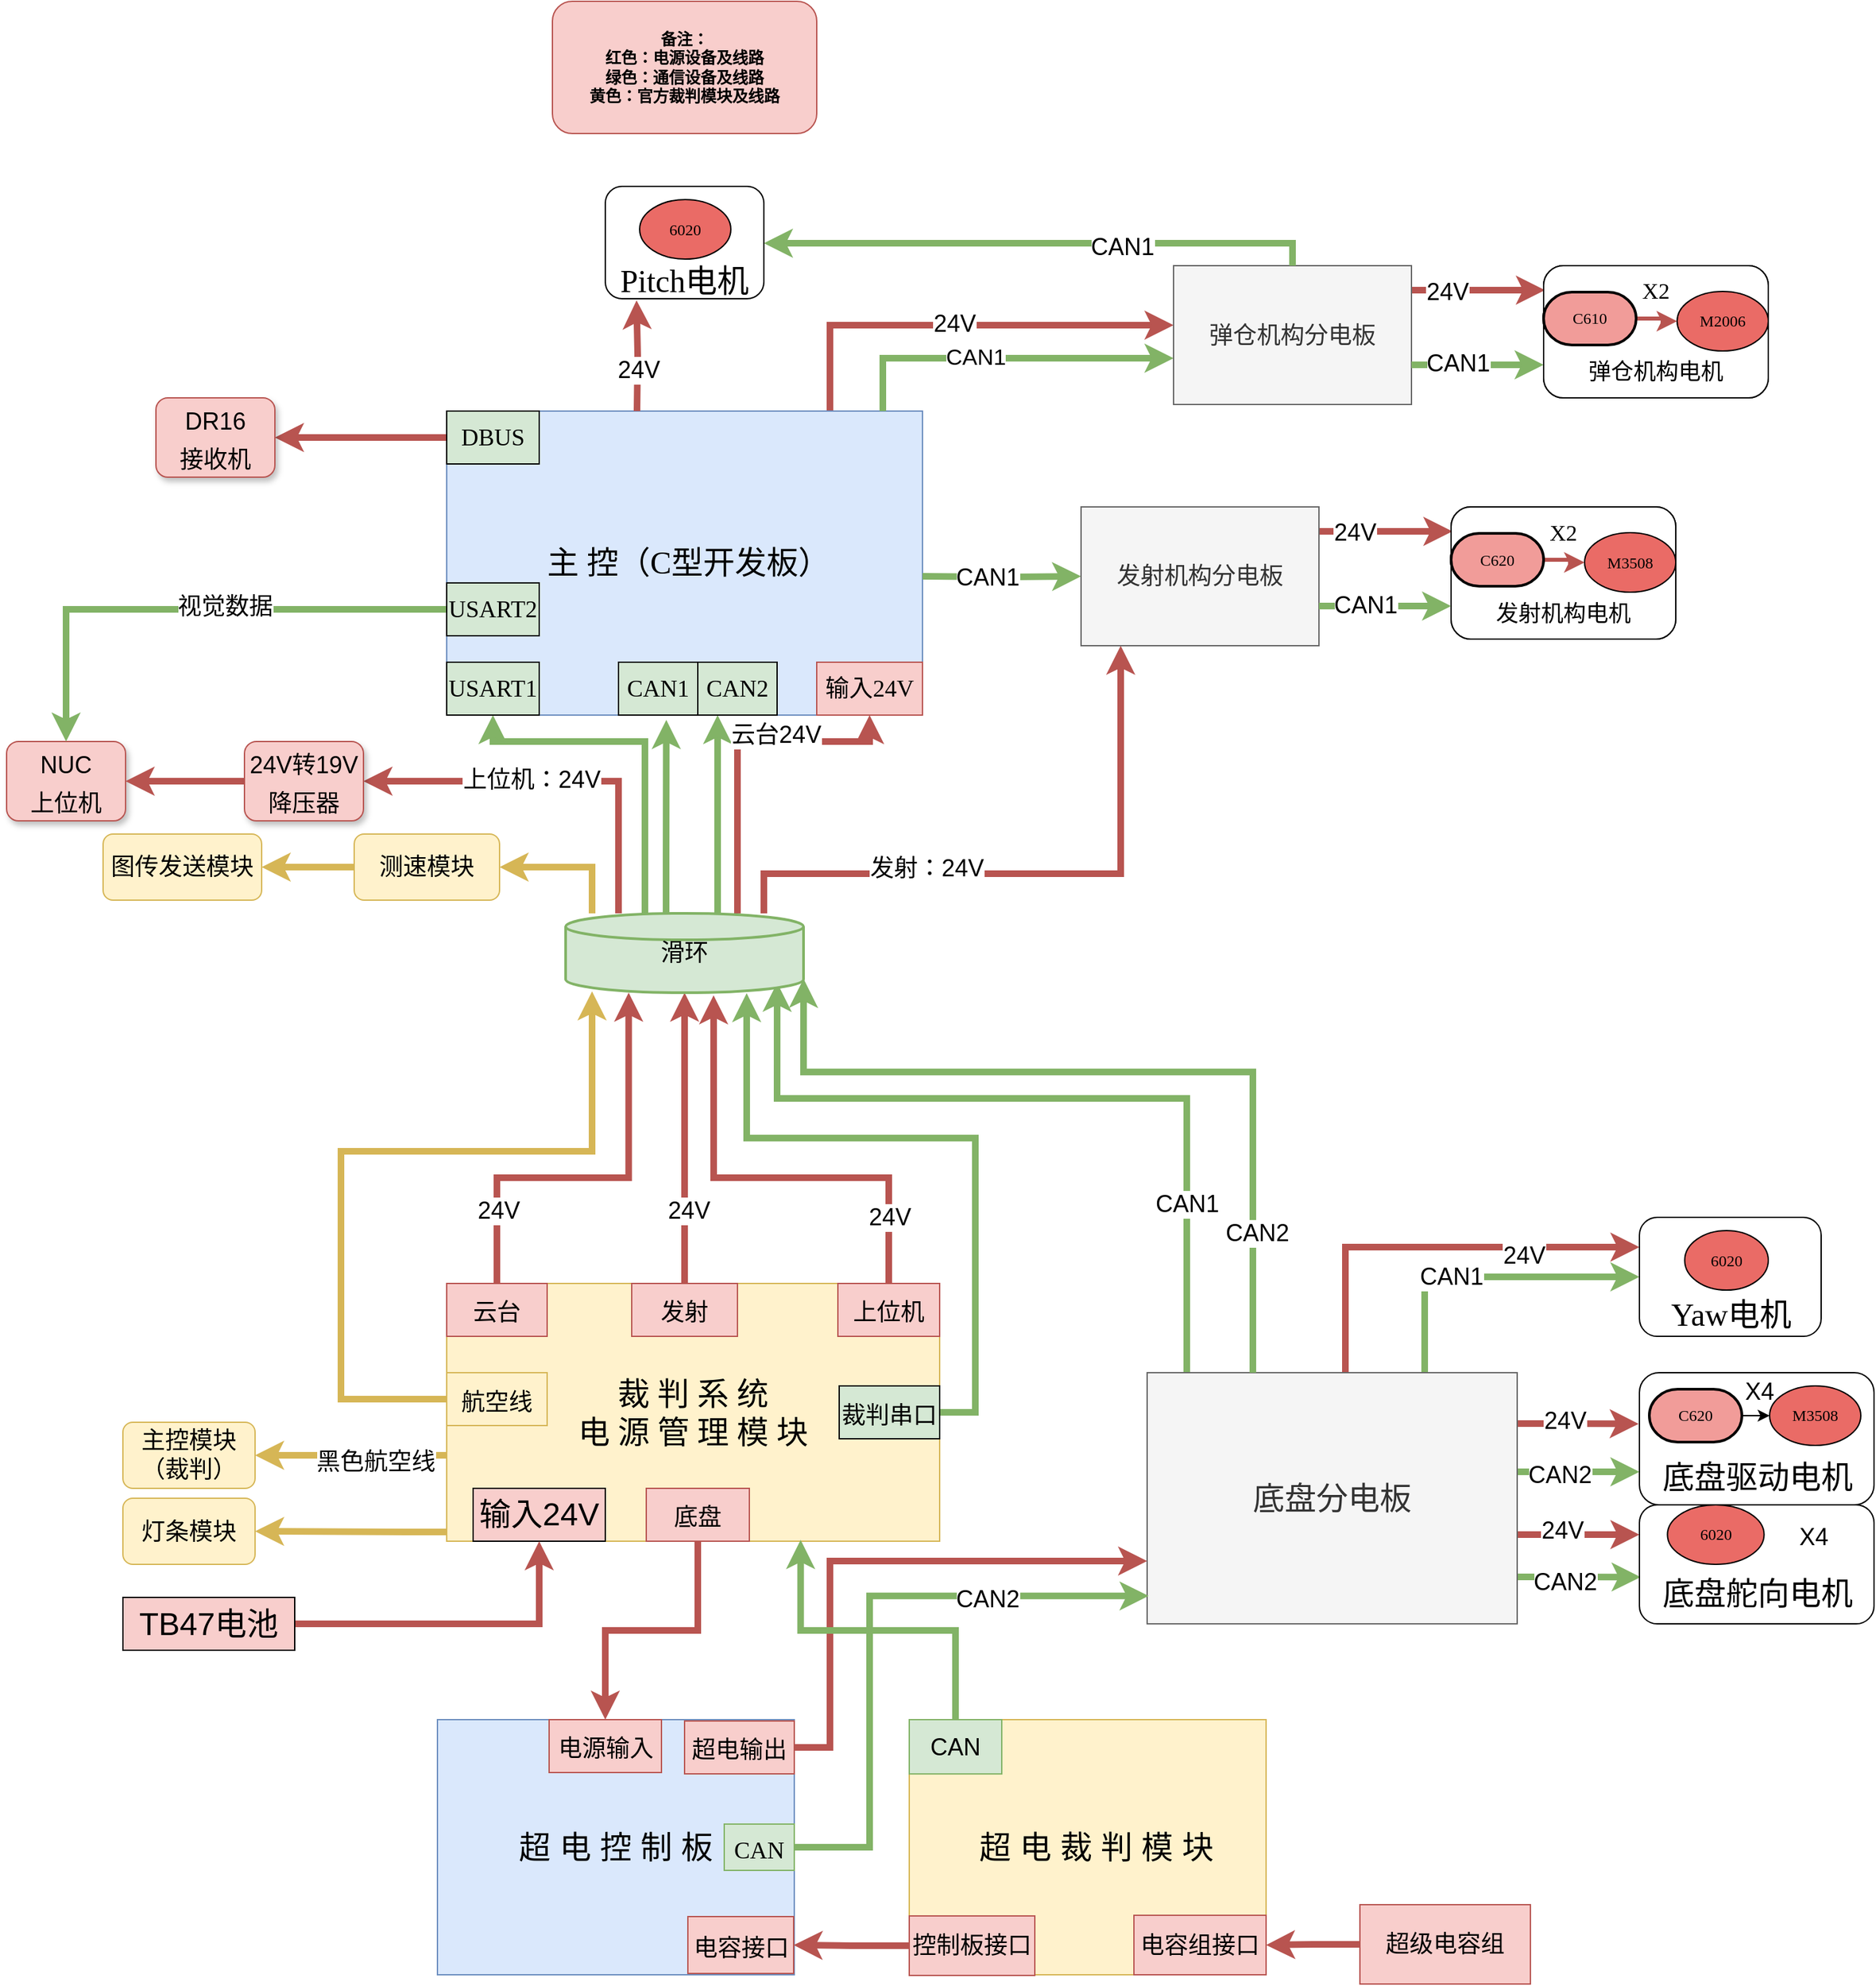 <mxfile version="12.2.4" pages="1"><diagram id="CZtDqc6zKVLzatCX5IzG" name="Page-1"><mxGraphModel dx="1111" dy="657" grid="1" gridSize="10" guides="1" tooltips="1" connect="1" arrows="1" fold="1" page="1" pageScale="1" pageWidth="827" pageHeight="1169" math="0" shadow="0"><root><mxCell id="0"/><mxCell id="1" parent="0"/><mxCell id="ervmptaydOIvzW0bVU0r-77" style="edgeStyle=orthogonalEdgeStyle;rounded=0;orthogonalLoop=1;jettySize=auto;html=1;fontSize=18;strokeWidth=5;fillColor=#f8cecc;strokeColor=#b85450;" parent="1" source="od7EhOYDjZgGsdzVqMe6-1" target="duyyAeICjodmPomw_4rh-44" edge="1"><mxGeometry relative="1" as="geometry"><Array as="points"><mxPoint x="710" y="415"/></Array><mxPoint x="970.0" y="415" as="targetPoint"/></mxGeometry></mxCell><mxCell id="ervmptaydOIvzW0bVU0r-78" value="24V" style="edgeLabel;html=1;align=center;verticalAlign=middle;resizable=0;points=[];fontSize=18;" parent="ervmptaydOIvzW0bVU0r-77" vertex="1" connectable="0"><mxGeometry x="-0.021" y="1" relative="1" as="geometry"><mxPoint as="offset"/></mxGeometry></mxCell><mxCell id="od7EhOYDjZgGsdzVqMe6-1" value="&lt;font face=&quot;Times New Roman&quot; style=&quot;font-size: 24px&quot;&gt;&amp;nbsp;主 控（C型开发板）&lt;/font&gt;" style="rounded=0;whiteSpace=wrap;html=1;fillColor=#dae8fc;strokeColor=#6c8ebf;" parent="1" vertex="1"><mxGeometry x="420" y="480" width="360" height="230" as="geometry"/></mxCell><mxCell id="p0tH6st1Zg4c0uGrfp60-65" style="edgeStyle=orthogonalEdgeStyle;rounded=0;orthogonalLoop=1;jettySize=auto;html=1;entryX=1;entryY=0.5;entryDx=0;entryDy=0;fontSize=18;fillColor=#f8cecc;strokeColor=#b85450;strokeWidth=5;" parent="1" source="od7EhOYDjZgGsdzVqMe6-2" target="p0tH6st1Zg4c0uGrfp60-62" edge="1"><mxGeometry relative="1" as="geometry"/></mxCell><mxCell id="od7EhOYDjZgGsdzVqMe6-2" value="&lt;font face=&quot;Times New Roman&quot; style=&quot;font-size: 18px&quot;&gt;DBUS&lt;/font&gt;" style="rounded=0;whiteSpace=wrap;html=1;fillColor=#D5E8D4;" parent="1" vertex="1"><mxGeometry x="420" y="480" width="70" height="40" as="geometry"/></mxCell><mxCell id="34" style="edgeStyle=orthogonalEdgeStyle;rounded=0;orthogonalLoop=1;jettySize=auto;html=1;entryX=1;entryY=0.5;entryDx=0;entryDy=0;strokeWidth=5;fillColor=#fff2cc;strokeColor=#d6b656;" parent="1" source="od7EhOYDjZgGsdzVqMe6-31" target="od7EhOYDjZgGsdzVqMe6-41" edge="1"><mxGeometry relative="1" as="geometry"><Array as="points"><mxPoint x="390" y="1270"/><mxPoint x="390" y="1270"/></Array></mxGeometry></mxCell><mxCell id="36" value="&lt;font style=&quot;font-size: 18px&quot;&gt;黑色航空线&lt;/font&gt;" style="text;html=1;resizable=0;points=[];align=center;verticalAlign=middle;labelBackgroundColor=#ffffff;" parent="34" vertex="1" connectable="0"><mxGeometry x="-0.256" y="5" relative="1" as="geometry"><mxPoint as="offset"/></mxGeometry></mxCell><mxCell id="35" style="edgeStyle=orthogonalEdgeStyle;rounded=0;orthogonalLoop=1;jettySize=auto;html=1;entryX=1;entryY=0.5;entryDx=0;entryDy=0;strokeWidth=5;fillColor=#fff2cc;strokeColor=#d6b656;" parent="1" source="od7EhOYDjZgGsdzVqMe6-31" target="od7EhOYDjZgGsdzVqMe6-44" edge="1"><mxGeometry relative="1" as="geometry"><Array as="points"><mxPoint x="390" y="1328"/><mxPoint x="390" y="1328"/></Array></mxGeometry></mxCell><mxCell id="od7EhOYDjZgGsdzVqMe6-31" value="&lt;font style=&quot;font-size: 24px&quot;&gt;裁 判 系 统&lt;br&gt;电 源 管 理 模 块&lt;/font&gt;" style="rounded=0;whiteSpace=wrap;html=1;fontFamily=Times New Roman;fillColor=#fff2cc;strokeColor=#d6b656;" parent="1" vertex="1"><mxGeometry x="420" y="1140" width="373" height="195" as="geometry"/></mxCell><mxCell id="70" style="edgeStyle=orthogonalEdgeStyle;rounded=0;orthogonalLoop=1;jettySize=auto;html=1;entryX=0.5;entryY=0;entryDx=0;entryDy=0;strokeWidth=5;fillColor=#f8cecc;strokeColor=#b85450;" parent="1" source="od7EhOYDjZgGsdzVqMe6-32" target="4" edge="1"><mxGeometry relative="1" as="geometry"/></mxCell><mxCell id="od7EhOYDjZgGsdzVqMe6-32" value="&lt;font style=&quot;font-size: 18px&quot;&gt;底盘&lt;/font&gt;" style="rounded=0;whiteSpace=wrap;html=1;fontFamily=Times New Roman;fontSize=24;fillColor=#f8cecc;strokeColor=#b85450;" parent="1" vertex="1"><mxGeometry x="571" y="1295" width="78" height="40" as="geometry"/></mxCell><mxCell id="ervmptaydOIvzW0bVU0r-34" style="edgeStyle=orthogonalEdgeStyle;rounded=0;orthogonalLoop=1;jettySize=auto;html=1;entryX=0.622;entryY=1.033;entryDx=0;entryDy=0;entryPerimeter=0;fontSize=18;strokeWidth=5;fillColor=#f8cecc;strokeColor=#b85450;" parent="1" source="od7EhOYDjZgGsdzVqMe6-35" target="p0tH6st1Zg4c0uGrfp60-35" edge="1"><mxGeometry relative="1" as="geometry"><Array as="points"><mxPoint x="755" y="1060"/><mxPoint x="622" y="1060"/></Array></mxGeometry></mxCell><mxCell id="od7EhOYDjZgGsdzVqMe6-35" value="&lt;font style=&quot;font-size: 18px&quot;&gt;上位机&lt;/font&gt;" style="rounded=0;whiteSpace=wrap;html=1;fontFamily=Times New Roman;fontSize=24;fillColor=#f8cecc;strokeColor=#b85450;" parent="1" vertex="1"><mxGeometry x="716" y="1140" width="77" height="40" as="geometry"/></mxCell><mxCell id="p0tH6st1Zg4c0uGrfp60-37" style="edgeStyle=orthogonalEdgeStyle;rounded=0;orthogonalLoop=1;jettySize=auto;html=1;entryX=0.5;entryY=1;entryDx=0;entryDy=0;entryPerimeter=0;fontSize=18;fillColor=#f8cecc;strokeColor=#b85450;strokeWidth=5;" parent="1" source="od7EhOYDjZgGsdzVqMe6-36" target="p0tH6st1Zg4c0uGrfp60-35" edge="1"><mxGeometry relative="1" as="geometry"/></mxCell><mxCell id="od7EhOYDjZgGsdzVqMe6-36" value="&lt;font style=&quot;font-size: 18px&quot;&gt;发射&lt;/font&gt;" style="rounded=0;whiteSpace=wrap;html=1;fontFamily=Times New Roman;fontSize=24;fillColor=#f8cecc;strokeColor=#b85450;" parent="1" vertex="1"><mxGeometry x="560" y="1140" width="80" height="40" as="geometry"/></mxCell><mxCell id="p0tH6st1Zg4c0uGrfp60-109" style="edgeStyle=orthogonalEdgeStyle;rounded=0;orthogonalLoop=1;jettySize=auto;html=1;entryX=0.265;entryY=1;entryDx=0;entryDy=0;entryPerimeter=0;fontSize=12;fillColor=#f8cecc;strokeColor=#b85450;strokeWidth=5;" parent="1" source="od7EhOYDjZgGsdzVqMe6-37" target="p0tH6st1Zg4c0uGrfp60-35" edge="1"><mxGeometry relative="1" as="geometry"><Array as="points"><mxPoint x="458" y="1060"/><mxPoint x="558" y="1060"/></Array></mxGeometry></mxCell><mxCell id="p0tH6st1Zg4c0uGrfp60-110" value="24V" style="edgeLabel;html=1;align=center;verticalAlign=middle;resizable=0;points=[];fontSize=18;" parent="p0tH6st1Zg4c0uGrfp60-109" vertex="1" connectable="0"><mxGeometry x="-0.702" y="-1" relative="1" as="geometry"><mxPoint x="107" y="-200" as="offset"/></mxGeometry></mxCell><mxCell id="ervmptaydOIvzW0bVU0r-112" value="24V" style="edgeLabel;html=1;align=center;verticalAlign=middle;resizable=0;points=[];fontSize=18;" parent="p0tH6st1Zg4c0uGrfp60-109" vertex="1" connectable="0"><mxGeometry x="-0.656" y="-1" relative="1" as="geometry"><mxPoint as="offset"/></mxGeometry></mxCell><mxCell id="od7EhOYDjZgGsdzVqMe6-37" value="&lt;font style=&quot;font-size: 18px&quot;&gt;云台&lt;/font&gt;" style="rounded=0;whiteSpace=wrap;html=1;fontFamily=Times New Roman;fontSize=24;fillColor=#f8cecc;strokeColor=#b85450;" parent="1" vertex="1"><mxGeometry x="420" y="1140" width="76" height="40" as="geometry"/></mxCell><mxCell id="od7EhOYDjZgGsdzVqMe6-41" value="&lt;font style=&quot;font-size: 18px&quot;&gt;主控模块（裁判）&lt;/font&gt;" style="rounded=1;whiteSpace=wrap;html=1;fontFamily=Times New Roman;fontSize=12;fillColor=#fff2cc;strokeColor=#d6b656;" parent="1" vertex="1"><mxGeometry x="175" y="1245" width="100" height="50" as="geometry"/></mxCell><mxCell id="od7EhOYDjZgGsdzVqMe6-44" value="&lt;font style=&quot;font-size: 18px&quot;&gt;灯条模块&lt;/font&gt;" style="rounded=1;whiteSpace=wrap;html=1;fontFamily=Times New Roman;fontSize=12;fillColor=#fff2cc;strokeColor=#d6b656;" parent="1" vertex="1"><mxGeometry x="175" y="1302.5" width="100" height="50" as="geometry"/></mxCell><mxCell id="ervmptaydOIvzW0bVU0r-11" style="edgeStyle=orthogonalEdgeStyle;rounded=0;orthogonalLoop=1;jettySize=auto;html=1;entryX=0.973;entryY=1;entryDx=0;entryDy=0;entryPerimeter=0;strokeWidth=5;fillColor=#d5e8d4;strokeColor=#82b366;" parent="1" source="WsITJ5cEkY6znqmzxkNp-24" edge="1"><mxGeometry relative="1" as="geometry"><mxPoint x="1070.1" y="1200" as="sourcePoint"/><mxPoint x="670.049" y="912.5" as="targetPoint"/><Array as="points"><mxPoint x="980" y="1000"/><mxPoint x="670" y="1000"/></Array></mxGeometry></mxCell><mxCell id="ervmptaydOIvzW0bVU0r-12" value="&lt;font style=&quot;font-size: 18px&quot;&gt;CAN1&lt;/font&gt;" style="edgeLabel;html=1;align=center;verticalAlign=middle;resizable=0;points=[];" parent="ervmptaydOIvzW0bVU0r-11" vertex="1" connectable="0"><mxGeometry x="-0.664" y="-3" relative="1" as="geometry"><mxPoint x="-3" y="-26" as="offset"/></mxGeometry></mxCell><mxCell id="duyyAeICjodmPomw_4rh-51" style="edgeStyle=orthogonalEdgeStyle;rounded=0;orthogonalLoop=1;jettySize=auto;html=1;entryX=-0.003;entryY=0.387;entryDx=0;entryDy=0;entryPerimeter=0;fillColor=#f8cecc;strokeColor=#b85450;strokeWidth=5;" parent="1" source="WsITJ5cEkY6znqmzxkNp-24" target="WsITJ5cEkY6znqmzxkNp-10" edge="1"><mxGeometry relative="1" as="geometry"><Array as="points"><mxPoint x="1250" y="1246"/><mxPoint x="1250" y="1246"/></Array></mxGeometry></mxCell><mxCell id="duyyAeICjodmPomw_4rh-55" value="24V" style="edgeLabel;html=1;align=center;verticalAlign=middle;resizable=0;points=[];fontSize=18;" parent="duyyAeICjodmPomw_4rh-51" vertex="1" connectable="0"><mxGeometry x="-0.232" y="2" relative="1" as="geometry"><mxPoint as="offset"/></mxGeometry></mxCell><mxCell id="duyyAeICjodmPomw_4rh-52" style="edgeStyle=orthogonalEdgeStyle;rounded=0;orthogonalLoop=1;jettySize=auto;html=1;entryX=0;entryY=0.75;entryDx=0;entryDy=0;fillColor=#d5e8d4;strokeColor=#82b366;strokeWidth=5;" parent="1" source="WsITJ5cEkY6znqmzxkNp-24" target="WsITJ5cEkY6znqmzxkNp-10" edge="1"><mxGeometry relative="1" as="geometry"><Array as="points"><mxPoint x="1276" y="1283"/></Array></mxGeometry></mxCell><mxCell id="duyyAeICjodmPomw_4rh-56" value="CAN2" style="edgeLabel;html=1;align=center;verticalAlign=middle;resizable=0;points=[];fontSize=18;" parent="duyyAeICjodmPomw_4rh-52" vertex="1" connectable="0"><mxGeometry x="-0.308" y="-2" relative="1" as="geometry"><mxPoint as="offset"/></mxGeometry></mxCell><mxCell id="duyyAeICjodmPomw_4rh-53" style="edgeStyle=orthogonalEdgeStyle;rounded=0;orthogonalLoop=1;jettySize=auto;html=1;entryX=0;entryY=0.25;entryDx=0;entryDy=0;fillColor=#f8cecc;strokeColor=#b85450;strokeWidth=5;" parent="1" source="WsITJ5cEkY6znqmzxkNp-24" target="WsITJ5cEkY6znqmzxkNp-17" edge="1"><mxGeometry relative="1" as="geometry"><Array as="points"><mxPoint x="1250" y="1330"/><mxPoint x="1250" y="1330"/></Array></mxGeometry></mxCell><mxCell id="duyyAeICjodmPomw_4rh-57" value="24V" style="edgeLabel;html=1;align=center;verticalAlign=middle;resizable=0;points=[];fontSize=18;" parent="duyyAeICjodmPomw_4rh-53" vertex="1" connectable="0"><mxGeometry x="-0.272" y="3" relative="1" as="geometry"><mxPoint as="offset"/></mxGeometry></mxCell><mxCell id="duyyAeICjodmPomw_4rh-54" style="edgeStyle=orthogonalEdgeStyle;rounded=0;orthogonalLoop=1;jettySize=auto;html=1;entryX=0.005;entryY=0.607;entryDx=0;entryDy=0;entryPerimeter=0;fillColor=#d5e8d4;strokeColor=#82b366;strokeWidth=5;" parent="1" source="WsITJ5cEkY6znqmzxkNp-24" target="WsITJ5cEkY6znqmzxkNp-17" edge="1"><mxGeometry relative="1" as="geometry"><Array as="points"><mxPoint x="1250" y="1362"/><mxPoint x="1250" y="1362"/></Array></mxGeometry></mxCell><mxCell id="duyyAeICjodmPomw_4rh-58" value="CAN2" style="edgeLabel;html=1;align=center;verticalAlign=middle;resizable=0;points=[];fontSize=18;" parent="duyyAeICjodmPomw_4rh-54" vertex="1" connectable="0"><mxGeometry x="-0.243" y="-4" relative="1" as="geometry"><mxPoint as="offset"/></mxGeometry></mxCell><mxCell id="74" style="edgeStyle=orthogonalEdgeStyle;rounded=0;orthogonalLoop=1;jettySize=auto;html=1;entryX=0;entryY=0.25;entryDx=0;entryDy=0;strokeWidth=5;fillColor=#f8cecc;strokeColor=#b85450;" parent="1" source="WsITJ5cEkY6znqmzxkNp-24" target="ervmptaydOIvzW0bVU0r-38" edge="1"><mxGeometry relative="1" as="geometry"><Array as="points"><mxPoint x="1100" y="1113"/></Array></mxGeometry></mxCell><mxCell id="76" value="&lt;font style=&quot;font-size: 18px&quot;&gt;24V&lt;/font&gt;" style="text;html=1;resizable=0;points=[];align=center;verticalAlign=middle;labelBackgroundColor=#ffffff;" parent="74" vertex="1" connectable="0"><mxGeometry x="0.445" y="-6" relative="1" as="geometry"><mxPoint as="offset"/></mxGeometry></mxCell><mxCell id="75" style="edgeStyle=orthogonalEdgeStyle;rounded=0;orthogonalLoop=1;jettySize=auto;html=1;entryX=0;entryY=0.5;entryDx=0;entryDy=0;strokeWidth=5;fillColor=#d5e8d4;strokeColor=#82b366;" parent="1" source="WsITJ5cEkY6znqmzxkNp-24" target="ervmptaydOIvzW0bVU0r-38" edge="1"><mxGeometry relative="1" as="geometry"><Array as="points"><mxPoint x="1160" y="1135"/></Array></mxGeometry></mxCell><mxCell id="77" value="&lt;font style=&quot;font-size: 18px&quot;&gt;CAN1&lt;/font&gt;" style="text;html=1;resizable=0;points=[];align=center;verticalAlign=middle;labelBackgroundColor=#ffffff;" parent="75" vertex="1" connectable="0"><mxGeometry x="0.152" y="4" relative="1" as="geometry"><mxPoint x="-43" y="4" as="offset"/></mxGeometry></mxCell><mxCell id="WsITJ5cEkY6znqmzxkNp-24" value="底盘分电板" style="rounded=0;whiteSpace=wrap;html=1;fontSize=24;fillColor=#f5f5f5;strokeColor=#666666;fontColor=#333333;" parent="1" vertex="1"><mxGeometry x="950" y="1207.5" width="280" height="190" as="geometry"/></mxCell><mxCell id="p0tH6st1Zg4c0uGrfp60-10" value="输入24V" style="rounded=0;whiteSpace=wrap;html=1;fontSize=24;fillColor=#F8CECC;" parent="1" vertex="1"><mxGeometry x="440" y="1295" width="100" height="40" as="geometry"/></mxCell><mxCell id="39" style="edgeStyle=orthogonalEdgeStyle;rounded=0;orthogonalLoop=1;jettySize=auto;html=1;entryX=0.5;entryY=1;entryDx=0;entryDy=0;strokeWidth=5;fillColor=#f8cecc;strokeColor=#b85450;" parent="1" source="p0tH6st1Zg4c0uGrfp60-11" target="p0tH6st1Zg4c0uGrfp60-10" edge="1"><mxGeometry relative="1" as="geometry"/></mxCell><mxCell id="p0tH6st1Zg4c0uGrfp60-11" value="TB47电池" style="rounded=0;whiteSpace=wrap;html=1;fontSize=24;fillColor=#F8CECC;" parent="1" vertex="1"><mxGeometry x="175" y="1377.5" width="130" height="40" as="geometry"/></mxCell><mxCell id="ervmptaydOIvzW0bVU0r-65" style="edgeStyle=orthogonalEdgeStyle;rounded=0;orthogonalLoop=1;jettySize=auto;html=1;entryX=1;entryY=0.5;entryDx=0;entryDy=0;fontSize=18;strokeWidth=5;fillColor=#f8cecc;strokeColor=#b85450;" parent="1" source="p0tH6st1Zg4c0uGrfp60-35" target="ervmptaydOIvzW0bVU0r-58" edge="1"><mxGeometry relative="1" as="geometry"><Array as="points"><mxPoint x="550" y="760"/></Array></mxGeometry></mxCell><mxCell id="ervmptaydOIvzW0bVU0r-66" value="上位机：24V" style="edgeLabel;html=1;align=center;verticalAlign=middle;resizable=0;points=[];fontSize=18;" parent="ervmptaydOIvzW0bVU0r-65" vertex="1" connectable="0"><mxGeometry x="0.135" y="-1" relative="1" as="geometry"><mxPoint as="offset"/></mxGeometry></mxCell><mxCell id="ervmptaydOIvzW0bVU0r-72" style="edgeStyle=orthogonalEdgeStyle;rounded=0;orthogonalLoop=1;jettySize=auto;html=1;entryX=0.603;entryY=1.092;entryDx=0;entryDy=0;entryPerimeter=0;fontSize=18;strokeWidth=5;fillColor=#d5e8d4;strokeColor=#82b366;" parent="1" source="p0tH6st1Zg4c0uGrfp60-35" target="p0tH6st1Zg4c0uGrfp60-135" edge="1"><mxGeometry relative="1" as="geometry"><Array as="points"><mxPoint x="586" y="820"/><mxPoint x="586" y="820"/></Array></mxGeometry></mxCell><mxCell id="ervmptaydOIvzW0bVU0r-73" style="edgeStyle=orthogonalEdgeStyle;rounded=0;orthogonalLoop=1;jettySize=auto;html=1;entryX=0.25;entryY=1;entryDx=0;entryDy=0;fontSize=18;strokeWidth=5;fillColor=#d5e8d4;strokeColor=#82b366;" parent="1" source="p0tH6st1Zg4c0uGrfp60-35" target="ervmptaydOIvzW0bVU0r-67" edge="1"><mxGeometry relative="1" as="geometry"><Array as="points"><mxPoint x="625" y="820"/><mxPoint x="625" y="820"/></Array></mxGeometry></mxCell><mxCell id="ervmptaydOIvzW0bVU0r-74" style="edgeStyle=orthogonalEdgeStyle;rounded=0;orthogonalLoop=1;jettySize=auto;html=1;fontSize=18;strokeWidth=5;fillColor=#f8cecc;strokeColor=#b85450;" parent="1" source="p0tH6st1Zg4c0uGrfp60-35" target="duyyAeICjodmPomw_4rh-1" edge="1"><mxGeometry relative="1" as="geometry"><mxPoint x="930.0" y="650" as="targetPoint"/><Array as="points"><mxPoint x="660" y="830"/><mxPoint x="930" y="830"/></Array></mxGeometry></mxCell><mxCell id="ervmptaydOIvzW0bVU0r-75" value="发射：24V" style="edgeLabel;html=1;align=center;verticalAlign=middle;resizable=0;points=[];fontSize=18;" parent="ervmptaydOIvzW0bVU0r-74" vertex="1" connectable="0"><mxGeometry x="-0.353" y="4" relative="1" as="geometry"><mxPoint as="offset"/></mxGeometry></mxCell><mxCell id="78" style="edgeStyle=orthogonalEdgeStyle;rounded=0;orthogonalLoop=1;jettySize=auto;html=1;entryX=0.5;entryY=1;entryDx=0;entryDy=0;strokeWidth=5;fillColor=#d5e8d4;strokeColor=#82b366;" parent="1" source="p0tH6st1Zg4c0uGrfp60-35" target="ervmptaydOIvzW0bVU0r-71" edge="1"><mxGeometry relative="1" as="geometry"><Array as="points"><mxPoint x="570" y="730"/><mxPoint x="455" y="730"/></Array></mxGeometry></mxCell><mxCell id="79" style="edgeStyle=orthogonalEdgeStyle;rounded=0;orthogonalLoop=1;jettySize=auto;html=1;entryX=0.5;entryY=1;entryDx=0;entryDy=0;strokeWidth=5;fillColor=#f8cecc;strokeColor=#b85450;" parent="1" source="p0tH6st1Zg4c0uGrfp60-35" target="p0tH6st1Zg4c0uGrfp60-134" edge="1"><mxGeometry relative="1" as="geometry"><Array as="points"><mxPoint x="640" y="730"/><mxPoint x="740" y="730"/></Array></mxGeometry></mxCell><mxCell id="80" value="&lt;font style=&quot;font-size: 18px&quot;&gt;云台24V&lt;/font&gt;" style="text;html=1;resizable=0;points=[];align=center;verticalAlign=middle;labelBackgroundColor=#ffffff;" parent="79" vertex="1" connectable="0"><mxGeometry x="0.04" y="-29" relative="1" as="geometry"><mxPoint x="29" y="-34" as="offset"/></mxGeometry></mxCell><mxCell id="p0tH6st1Zg4c0uGrfp60-35" value="&lt;font style=&quot;font-size: 18px&quot;&gt;滑环&lt;/font&gt;" style="strokeWidth=2;html=1;shape=mxgraph.flowchart.database;whiteSpace=wrap;fillColor=#d5e8d4;strokeColor=#82b366;" parent="1" vertex="1"><mxGeometry x="510" y="860" width="180" height="60" as="geometry"/></mxCell><mxCell id="p0tH6st1Zg4c0uGrfp60-60" value="24V" style="edgeLabel;html=1;align=center;verticalAlign=middle;resizable=0;points=[];fontSize=18;" parent="1" vertex="1" connectable="0"><mxGeometry x="566" y="1080" as="geometry"><mxPoint x="37" y="5" as="offset"/></mxGeometry></mxCell><mxCell id="p0tH6st1Zg4c0uGrfp60-61" value="24V" style="edgeLabel;html=1;align=center;verticalAlign=middle;resizable=0;points=[];fontSize=18;" parent="1" vertex="1" connectable="0"><mxGeometry x="754.5" y="1090" as="geometry"/></mxCell><mxCell id="p0tH6st1Zg4c0uGrfp60-62" value="&lt;font style=&quot;font-size: 18px&quot;&gt;DR16&lt;br&gt;接收机&lt;/font&gt;" style="rounded=1;whiteSpace=wrap;html=1;fontSize=24;fillColor=#f8cecc;shadow=1;strokeColor=#b85450;" parent="1" vertex="1"><mxGeometry x="200" y="470" width="90" height="60" as="geometry"/></mxCell><mxCell id="ervmptaydOIvzW0bVU0r-33" style="edgeStyle=orthogonalEdgeStyle;rounded=0;orthogonalLoop=1;jettySize=auto;html=1;fontSize=18;strokeWidth=5;fillColor=#d5e8d4;strokeColor=#82b366;" parent="1" target="duyyAeICjodmPomw_4rh-1" edge="1"><mxGeometry relative="1" as="geometry"><mxPoint x="780" y="605" as="sourcePoint"/><mxPoint x="897.83" y="604.975" as="targetPoint"/></mxGeometry></mxCell><mxCell id="duyyAeICjodmPomw_4rh-59" value="CAN1" style="edgeLabel;html=1;align=center;verticalAlign=middle;resizable=0;points=[];fontSize=18;" parent="ervmptaydOIvzW0bVU0r-33" vertex="1" connectable="0"><mxGeometry x="-0.186" relative="1" as="geometry"><mxPoint as="offset"/></mxGeometry></mxCell><mxCell id="ervmptaydOIvzW0bVU0r-50" style="edgeStyle=orthogonalEdgeStyle;rounded=0;orthogonalLoop=1;jettySize=auto;html=1;entryX=0.197;entryY=1.014;entryDx=0;entryDy=0;entryPerimeter=0;fontSize=18;strokeWidth=5;fillColor=#f8cecc;strokeColor=#b85450;" parent="1" target="p0tH6st1Zg4c0uGrfp60-85" edge="1"><mxGeometry relative="1" as="geometry"><mxPoint x="564" y="480" as="sourcePoint"/></mxGeometry></mxCell><mxCell id="ervmptaydOIvzW0bVU0r-113" value="24V" style="edgeLabel;html=1;align=center;verticalAlign=middle;resizable=0;points=[];fontSize=18;" parent="ervmptaydOIvzW0bVU0r-50" vertex="1" connectable="0"><mxGeometry x="-0.264" relative="1" as="geometry"><mxPoint as="offset"/></mxGeometry></mxCell><mxCell id="p0tH6st1Zg4c0uGrfp60-144" style="edgeStyle=orthogonalEdgeStyle;rounded=0;orthogonalLoop=1;jettySize=auto;html=1;fontSize=17;strokeColor=#82b366;strokeWidth=5;fillColor=#d5e8d4;" parent="1" source="od7EhOYDjZgGsdzVqMe6-1" target="duyyAeICjodmPomw_4rh-44" edge="1"><mxGeometry relative="1" as="geometry"><Array as="points"><mxPoint x="750" y="440"/></Array><mxPoint x="970.0" y="440" as="targetPoint"/></mxGeometry></mxCell><mxCell id="p0tH6st1Zg4c0uGrfp60-148" value="CAN1" style="edgeLabel;html=1;align=center;verticalAlign=middle;resizable=0;points=[];fontSize=17;" parent="p0tH6st1Zg4c0uGrfp60-144" vertex="1" connectable="0"><mxGeometry x="-0.158" relative="1" as="geometry"><mxPoint as="offset"/></mxGeometry></mxCell><mxCell id="p0tH6st1Zg4c0uGrfp60-108" style="edgeStyle=orthogonalEdgeStyle;rounded=0;orthogonalLoop=1;jettySize=auto;html=1;fontSize=12;entryX=0.115;entryY=0.983;entryDx=0;entryDy=0;entryPerimeter=0;fillColor=#fff2cc;strokeColor=#d6b656;strokeWidth=5;" parent="1" source="p0tH6st1Zg4c0uGrfp60-107" target="p0tH6st1Zg4c0uGrfp60-35" edge="1"><mxGeometry relative="1" as="geometry"><mxPoint x="350" y="930" as="targetPoint"/><Array as="points"><mxPoint x="340" y="1228"/><mxPoint x="340" y="1040"/><mxPoint x="530" y="1040"/><mxPoint x="530" y="919"/></Array></mxGeometry></mxCell><mxCell id="p0tH6st1Zg4c0uGrfp60-107" value="&lt;span style=&quot;font-size: 18px&quot;&gt;航空线&lt;/span&gt;" style="rounded=0;whiteSpace=wrap;html=1;fontFamily=Times New Roman;fontSize=24;fillColor=#fff2cc;strokeColor=#d6b656;" parent="1" vertex="1"><mxGeometry x="420" y="1207.5" width="76" height="40" as="geometry"/></mxCell><mxCell id="p0tH6st1Zg4c0uGrfp60-134" value="&lt;font style=&quot;font-size: 18px&quot;&gt;输入24V&lt;/font&gt;" style="rounded=0;whiteSpace=wrap;html=1;fontFamily=Times New Roman;fillColor=#f8cecc;strokeColor=#b85450;" parent="1" vertex="1"><mxGeometry x="700" y="670" width="80" height="40" as="geometry"/></mxCell><mxCell id="p0tH6st1Zg4c0uGrfp60-135" value="&lt;font style=&quot;font-size: 18px&quot;&gt;CAN1&lt;/font&gt;" style="rounded=0;whiteSpace=wrap;html=1;fontFamily=Times New Roman;fillColor=#D5E8D4;" parent="1" vertex="1"><mxGeometry x="550" y="670" width="60" height="40" as="geometry"/></mxCell><mxCell id="ervmptaydOIvzW0bVU0r-35" style="edgeStyle=orthogonalEdgeStyle;rounded=0;orthogonalLoop=1;jettySize=auto;html=1;entryX=0.761;entryY=1.006;entryDx=0;entryDy=0;entryPerimeter=0;fontSize=18;strokeWidth=5;fillColor=#d5e8d4;strokeColor=#82b366;" parent="1" source="ervmptaydOIvzW0bVU0r-7" target="p0tH6st1Zg4c0uGrfp60-35" edge="1"><mxGeometry relative="1" as="geometry"><Array as="points"><mxPoint x="820" y="1238"/><mxPoint x="820" y="1030"/><mxPoint x="647" y="1030"/></Array></mxGeometry></mxCell><mxCell id="ervmptaydOIvzW0bVU0r-7" value="&lt;span style=&quot;font-size: 18px&quot;&gt;裁判串口&lt;/span&gt;" style="rounded=0;whiteSpace=wrap;html=1;fontFamily=Times New Roman;fontSize=24;fillColor=#D5E8D4;" parent="1" vertex="1"><mxGeometry x="717" y="1217.5" width="76" height="40" as="geometry"/></mxCell><mxCell id="ervmptaydOIvzW0bVU0r-20" style="edgeStyle=orthogonalEdgeStyle;rounded=0;orthogonalLoop=1;jettySize=auto;html=1;entryX=0.973;entryY=1;entryDx=0;entryDy=0;entryPerimeter=0;strokeWidth=5;fillColor=#d5e8d4;strokeColor=#82b366;" parent="1" source="WsITJ5cEkY6znqmzxkNp-24" edge="1"><mxGeometry relative="1" as="geometry"><mxPoint x="1090" y="1207.5" as="sourcePoint"/><mxPoint x="690.049" y="909.5" as="targetPoint"/><Array as="points"><mxPoint x="1030" y="980"/><mxPoint x="690" y="980"/></Array></mxGeometry></mxCell><mxCell id="ervmptaydOIvzW0bVU0r-21" value="&lt;font style=&quot;font-size: 18px&quot;&gt;CAN2&lt;/font&gt;" style="edgeLabel;html=1;align=center;verticalAlign=middle;resizable=0;points=[];" parent="ervmptaydOIvzW0bVU0r-20" vertex="1" connectable="0"><mxGeometry x="-0.664" y="-3" relative="1" as="geometry"><mxPoint y="1" as="offset"/></mxGeometry></mxCell><mxCell id="ervmptaydOIvzW0bVU0r-56" value="&lt;span style=&quot;font-size: 18px&quot;&gt;NUC&lt;br&gt;上位机&lt;/span&gt;" style="rounded=1;whiteSpace=wrap;html=1;fontSize=24;fillColor=#f8cecc;shadow=1;strokeColor=#b85450;" parent="1" vertex="1"><mxGeometry x="87" y="730" width="90" height="60" as="geometry"/></mxCell><mxCell id="ervmptaydOIvzW0bVU0r-57" value="" style="edgeStyle=orthogonalEdgeStyle;rounded=0;orthogonalLoop=1;jettySize=auto;html=1;fontSize=18;fillColor=#f8cecc;strokeColor=#b85450;strokeWidth=5;" parent="1" source="ervmptaydOIvzW0bVU0r-58" target="ervmptaydOIvzW0bVU0r-56" edge="1"><mxGeometry relative="1" as="geometry"/></mxCell><mxCell id="ervmptaydOIvzW0bVU0r-58" value="&lt;span style=&quot;font-size: 18px&quot;&gt;24V转19V&lt;br&gt;降压器&lt;/span&gt;" style="rounded=1;whiteSpace=wrap;html=1;fontSize=24;fillColor=#f8cecc;shadow=1;strokeColor=#b85450;" parent="1" vertex="1"><mxGeometry x="267" y="730" width="90" height="60" as="geometry"/></mxCell><mxCell id="ervmptaydOIvzW0bVU0r-59" style="edgeStyle=orthogonalEdgeStyle;rounded=0;orthogonalLoop=1;jettySize=auto;html=1;entryX=1;entryY=0.5;entryDx=0;entryDy=0;fontSize=18;fillColor=#fff2cc;strokeColor=#d6b656;strokeWidth=5;" parent="1" source="ervmptaydOIvzW0bVU0r-60" target="ervmptaydOIvzW0bVU0r-61" edge="1"><mxGeometry relative="1" as="geometry"/></mxCell><mxCell id="ervmptaydOIvzW0bVU0r-60" value="&lt;span style=&quot;font-size: 18px&quot;&gt;测速模块&lt;/span&gt;" style="rounded=1;whiteSpace=wrap;html=1;fontFamily=Times New Roman;fontSize=12;fillColor=#fff2cc;strokeColor=#d6b656;" parent="1" vertex="1"><mxGeometry x="350" y="800" width="110" height="50" as="geometry"/></mxCell><mxCell id="ervmptaydOIvzW0bVU0r-61" value="&lt;font style=&quot;font-size: 18px&quot;&gt;图传发送模块&lt;/font&gt;" style="rounded=1;whiteSpace=wrap;html=1;fontFamily=Times New Roman;fontSize=12;fillColor=#fff2cc;strokeColor=#d6b656;" parent="1" vertex="1"><mxGeometry x="160" y="800" width="120" height="50" as="geometry"/></mxCell><mxCell id="ervmptaydOIvzW0bVU0r-62" style="edgeStyle=orthogonalEdgeStyle;rounded=0;orthogonalLoop=1;jettySize=auto;html=1;entryX=1;entryY=0.5;entryDx=0;entryDy=0;fontSize=18;strokeWidth=5;fillColor=#fff2cc;strokeColor=#d6b656;" parent="1" target="ervmptaydOIvzW0bVU0r-60" edge="1"><mxGeometry relative="1" as="geometry"><Array as="points"><mxPoint x="530" y="825"/></Array><mxPoint x="530" y="860" as="sourcePoint"/></mxGeometry></mxCell><mxCell id="ervmptaydOIvzW0bVU0r-67" value="&lt;font style=&quot;font-size: 18px&quot;&gt;CAN2&lt;/font&gt;" style="rounded=0;whiteSpace=wrap;html=1;fontFamily=Times New Roman;fillColor=#D5E8D4;" parent="1" vertex="1"><mxGeometry x="610" y="670" width="60" height="40" as="geometry"/></mxCell><mxCell id="ervmptaydOIvzW0bVU0r-71" value="&lt;font face=&quot;Times New Roman&quot;&gt;&lt;span style=&quot;font-size: 18px&quot;&gt;USART1&lt;/span&gt;&lt;/font&gt;" style="rounded=0;whiteSpace=wrap;html=1;fillColor=#D5E8D4;" parent="1" vertex="1"><mxGeometry x="420" y="670" width="70" height="40" as="geometry"/></mxCell><mxCell id="ervmptaydOIvzW0bVU0r-88" value="" style="edgeStyle=orthogonalEdgeStyle;rounded=0;orthogonalLoop=1;jettySize=auto;html=1;entryX=-0.014;entryY=0.69;entryDx=0;entryDy=0;entryPerimeter=0;fontSize=18;strokeWidth=5;fillColor=#d5e8d4;strokeColor=#82b366;endArrow=none;" parent="1" edge="1"><mxGeometry relative="1" as="geometry"><mxPoint x="1230" y="1262.5" as="sourcePoint"/><mxPoint x="1229.16" y="1263.2" as="targetPoint"/></mxGeometry></mxCell><mxCell id="ervmptaydOIvzW0bVU0r-95" value="" style="group" parent="1" vertex="1" connectable="0"><mxGeometry x="1322.5" y="1090" width="137.5" height="90" as="geometry"/></mxCell><mxCell id="ervmptaydOIvzW0bVU0r-38" value="&lt;font style=&quot;font-size: 24px&quot;&gt;&lt;br&gt;&lt;br&gt;Yaw电机&lt;/font&gt;" style="rounded=1;whiteSpace=wrap;html=1;fontFamily=Times New Roman;" parent="ervmptaydOIvzW0bVU0r-95" vertex="1"><mxGeometry width="137.5" height="90" as="geometry"/></mxCell><mxCell id="ervmptaydOIvzW0bVU0r-39" value="6020" style="ellipse;whiteSpace=wrap;html=1;fontFamily=Times New Roman;fillColor=#EA6B66;" parent="ervmptaydOIvzW0bVU0r-95" vertex="1"><mxGeometry x="34.25" y="10" width="63.25" height="45" as="geometry"/></mxCell><mxCell id="ervmptaydOIvzW0bVU0r-96" value="" style="group" parent="1" vertex="1" connectable="0"><mxGeometry x="1180" y="552.5" width="170" height="105" as="geometry"/></mxCell><mxCell id="od7EhOYDjZgGsdzVqMe6-8" value="&lt;font style=&quot;font-size: 17px&quot;&gt;X2&lt;br&gt;&lt;br&gt;发射结构电机&lt;/font&gt;" style="rounded=1;whiteSpace=wrap;html=1;fontFamily=Times New Roman;" parent="ervmptaydOIvzW0bVU0r-96" vertex="1"><mxGeometry width="170" height="100" as="geometry"/></mxCell><mxCell id="od7EhOYDjZgGsdzVqMe6-22" value="M3508" style="ellipse;whiteSpace=wrap;html=1;fontFamily=Times New Roman;fillColor=#EA6B66;" parent="ervmptaydOIvzW0bVU0r-96" vertex="1"><mxGeometry x="101" y="19.5" width="69" height="45" as="geometry"/></mxCell><mxCell id="p0tH6st1Zg4c0uGrfp60-69" style="edgeStyle=orthogonalEdgeStyle;rounded=0;orthogonalLoop=1;jettySize=auto;html=1;entryX=0;entryY=0.5;entryDx=0;entryDy=0;fontSize=24;fillColor=#f8cecc;strokeColor=#b85450;strokeWidth=3;" parent="ervmptaydOIvzW0bVU0r-96" source="od7EhOYDjZgGsdzVqMe6-23" target="od7EhOYDjZgGsdzVqMe6-22" edge="1"><mxGeometry relative="1" as="geometry"/></mxCell><mxCell id="od7EhOYDjZgGsdzVqMe6-23" value="C620" style="strokeWidth=2;html=1;shape=mxgraph.flowchart.terminator;whiteSpace=wrap;fontFamily=Times New Roman;fillColor=#F19C99;" parent="ervmptaydOIvzW0bVU0r-96" vertex="1"><mxGeometry y="20" width="70" height="40" as="geometry"/></mxCell><mxCell id="duyyAeICjodmPomw_4rh-2" style="edgeStyle=orthogonalEdgeStyle;rounded=0;orthogonalLoop=1;jettySize=auto;html=1;entryX=0;entryY=0.185;entryDx=0;entryDy=0;entryPerimeter=0;fontSize=18;strokeWidth=5;fillColor=#f8cecc;strokeColor=#b85450;" parent="ervmptaydOIvzW0bVU0r-96" edge="1"><mxGeometry relative="1" as="geometry"><mxPoint x="-111.25" y="18.5" as="sourcePoint"/><mxPoint x="1" y="18.5" as="targetPoint"/><Array as="points"><mxPoint x="-79" y="18.5"/><mxPoint x="-79" y="18.5"/></Array></mxGeometry></mxCell><mxCell id="duyyAeICjodmPomw_4rh-3" value="24V" style="edgeLabel;html=1;align=center;verticalAlign=middle;resizable=0;points=[];fontSize=18;" parent="duyyAeICjodmPomw_4rh-2" vertex="1" connectable="0"><mxGeometry x="-0.319" y="-1" relative="1" as="geometry"><mxPoint as="offset"/></mxGeometry></mxCell><mxCell id="duyyAeICjodmPomw_4rh-6" value="" style="group" parent="ervmptaydOIvzW0bVU0r-96" vertex="1" connectable="0"><mxGeometry width="170" height="100" as="geometry"/></mxCell><mxCell id="duyyAeICjodmPomw_4rh-7" value="&lt;font style=&quot;font-size: 17px&quot;&gt;X2&lt;br&gt;&lt;br&gt;&lt;br&gt;发射机构电机&lt;/font&gt;" style="rounded=1;whiteSpace=wrap;html=1;fontFamily=Times New Roman;" parent="duyyAeICjodmPomw_4rh-6" vertex="1"><mxGeometry width="170" height="100" as="geometry"/></mxCell><mxCell id="duyyAeICjodmPomw_4rh-8" value="M3508" style="ellipse;whiteSpace=wrap;html=1;fontFamily=Times New Roman;fillColor=#EA6B66;" parent="duyyAeICjodmPomw_4rh-6" vertex="1"><mxGeometry x="101" y="19.5" width="69" height="45" as="geometry"/></mxCell><mxCell id="duyyAeICjodmPomw_4rh-9" style="edgeStyle=orthogonalEdgeStyle;rounded=0;orthogonalLoop=1;jettySize=auto;html=1;entryX=0;entryY=0.5;entryDx=0;entryDy=0;fontSize=24;fillColor=#f8cecc;strokeColor=#b85450;strokeWidth=3;" parent="duyyAeICjodmPomw_4rh-6" source="duyyAeICjodmPomw_4rh-10" target="duyyAeICjodmPomw_4rh-8" edge="1"><mxGeometry relative="1" as="geometry"/></mxCell><mxCell id="duyyAeICjodmPomw_4rh-10" value="C620" style="strokeWidth=2;html=1;shape=mxgraph.flowchart.terminator;whiteSpace=wrap;fontFamily=Times New Roman;fillColor=#F19C99;" parent="duyyAeICjodmPomw_4rh-6" vertex="1"><mxGeometry y="20" width="70" height="40" as="geometry"/></mxCell><mxCell id="ervmptaydOIvzW0bVU0r-98" value="" style="group" parent="1" vertex="1" connectable="0"><mxGeometry x="540" y="310" width="120" height="85" as="geometry"/></mxCell><mxCell id="p0tH6st1Zg4c0uGrfp60-85" value="&lt;font style=&quot;font-size: 24px&quot;&gt;&lt;br&gt;&lt;br&gt;Pitch电机&lt;/font&gt;" style="rounded=1;whiteSpace=wrap;html=1;fontFamily=Times New Roman;" parent="ervmptaydOIvzW0bVU0r-98" vertex="1"><mxGeometry width="120" height="85" as="geometry"/></mxCell><mxCell id="p0tH6st1Zg4c0uGrfp60-86" value="6020" style="ellipse;whiteSpace=wrap;html=1;fontFamily=Times New Roman;fillColor=#EA6B66;" parent="ervmptaydOIvzW0bVU0r-98" vertex="1"><mxGeometry x="26" y="10" width="69" height="45" as="geometry"/></mxCell><mxCell id="ervmptaydOIvzW0bVU0r-110" style="edgeStyle=orthogonalEdgeStyle;rounded=0;orthogonalLoop=1;jettySize=auto;html=1;fontSize=18;strokeWidth=5;fillColor=#d5e8d4;strokeColor=#82b366;" parent="1" source="ervmptaydOIvzW0bVU0r-109" target="ervmptaydOIvzW0bVU0r-56" edge="1"><mxGeometry relative="1" as="geometry"/></mxCell><mxCell id="ervmptaydOIvzW0bVU0r-111" value="视觉数据" style="edgeLabel;html=1;align=center;verticalAlign=middle;resizable=0;points=[];fontSize=18;" parent="ervmptaydOIvzW0bVU0r-110" vertex="1" connectable="0"><mxGeometry x="-0.134" y="-2" relative="1" as="geometry"><mxPoint as="offset"/></mxGeometry></mxCell><mxCell id="ervmptaydOIvzW0bVU0r-109" value="&lt;font face=&quot;Times New Roman&quot;&gt;&lt;span style=&quot;font-size: 18px&quot;&gt;USART2&lt;/span&gt;&lt;/font&gt;" style="rounded=0;whiteSpace=wrap;html=1;fillColor=#D5E8D4;" parent="1" vertex="1"><mxGeometry x="420" y="610" width="70" height="40" as="geometry"/></mxCell><mxCell id="duyyAeICjodmPomw_4rh-1" value="&lt;font style=&quot;font-size: 18px&quot;&gt;发射机构分电板&lt;/font&gt;" style="rounded=0;whiteSpace=wrap;html=1;fontFamily=Times New Roman;fillColor=#f5f5f5;strokeColor=#666666;fontColor=#333333;" parent="1" vertex="1"><mxGeometry x="900" y="552.5" width="180" height="105" as="geometry"/></mxCell><mxCell id="duyyAeICjodmPomw_4rh-4" style="edgeStyle=orthogonalEdgeStyle;rounded=0;orthogonalLoop=1;jettySize=auto;html=1;entryX=0;entryY=0.75;entryDx=0;entryDy=0;fontSize=18;strokeWidth=5;fillColor=#d5e8d4;strokeColor=#82b366;" parent="1" source="duyyAeICjodmPomw_4rh-1" target="duyyAeICjodmPomw_4rh-7" edge="1"><mxGeometry relative="1" as="geometry"><Array as="points"><mxPoint x="1124" y="628"/></Array></mxGeometry></mxCell><mxCell id="duyyAeICjodmPomw_4rh-5" value="CAN1" style="edgeLabel;html=1;align=center;verticalAlign=middle;resizable=0;points=[];fontSize=18;" parent="duyyAeICjodmPomw_4rh-4" vertex="1" connectable="0"><mxGeometry x="-0.301" y="2" relative="1" as="geometry"><mxPoint y="1" as="offset"/></mxGeometry></mxCell><mxCell id="duyyAeICjodmPomw_4rh-47" value="" style="group" parent="1" vertex="1" connectable="0"><mxGeometry x="970" y="370" width="450" height="105" as="geometry"/></mxCell><mxCell id="duyyAeICjodmPomw_4rh-32" value="" style="group" parent="duyyAeICjodmPomw_4rh-47" vertex="1" connectable="0"><mxGeometry x="280" width="170" height="105" as="geometry"/></mxCell><mxCell id="duyyAeICjodmPomw_4rh-33" value="&lt;font style=&quot;font-size: 17px&quot;&gt;X2&lt;br&gt;&lt;br&gt;发射结构电机&lt;/font&gt;" style="rounded=1;whiteSpace=wrap;html=1;fontFamily=Times New Roman;" parent="duyyAeICjodmPomw_4rh-32" vertex="1"><mxGeometry width="170" height="100" as="geometry"/></mxCell><mxCell id="duyyAeICjodmPomw_4rh-34" value="M3508" style="ellipse;whiteSpace=wrap;html=1;fontFamily=Times New Roman;fillColor=#EA6B66;" parent="duyyAeICjodmPomw_4rh-32" vertex="1"><mxGeometry x="101" y="19.5" width="69" height="45" as="geometry"/></mxCell><mxCell id="duyyAeICjodmPomw_4rh-35" style="edgeStyle=orthogonalEdgeStyle;rounded=0;orthogonalLoop=1;jettySize=auto;html=1;entryX=0;entryY=0.5;entryDx=0;entryDy=0;fontSize=24;fillColor=#f8cecc;strokeColor=#b85450;strokeWidth=3;" parent="duyyAeICjodmPomw_4rh-32" source="duyyAeICjodmPomw_4rh-36" target="duyyAeICjodmPomw_4rh-34" edge="1"><mxGeometry relative="1" as="geometry"/></mxCell><mxCell id="duyyAeICjodmPomw_4rh-36" value="C620" style="strokeWidth=2;html=1;shape=mxgraph.flowchart.terminator;whiteSpace=wrap;fontFamily=Times New Roman;fillColor=#F19C99;" parent="duyyAeICjodmPomw_4rh-32" vertex="1"><mxGeometry y="20" width="70" height="40" as="geometry"/></mxCell><mxCell id="duyyAeICjodmPomw_4rh-37" style="edgeStyle=orthogonalEdgeStyle;rounded=0;orthogonalLoop=1;jettySize=auto;html=1;entryX=0;entryY=0.185;entryDx=0;entryDy=0;entryPerimeter=0;fontSize=18;strokeWidth=5;fillColor=#f8cecc;strokeColor=#b85450;" parent="duyyAeICjodmPomw_4rh-32" edge="1"><mxGeometry relative="1" as="geometry"><mxPoint x="-111.25" y="18.5" as="sourcePoint"/><mxPoint x="1" y="18.5" as="targetPoint"/><Array as="points"><mxPoint x="-79" y="18.5"/><mxPoint x="-79" y="18.5"/></Array></mxGeometry></mxCell><mxCell id="duyyAeICjodmPomw_4rh-38" value="24V" style="edgeLabel;html=1;align=center;verticalAlign=middle;resizable=0;points=[];fontSize=18;" parent="duyyAeICjodmPomw_4rh-37" vertex="1" connectable="0"><mxGeometry x="-0.319" y="-1" relative="1" as="geometry"><mxPoint as="offset"/></mxGeometry></mxCell><mxCell id="duyyAeICjodmPomw_4rh-39" value="" style="group" parent="duyyAeICjodmPomw_4rh-32" vertex="1" connectable="0"><mxGeometry width="170" height="100" as="geometry"/></mxCell><mxCell id="duyyAeICjodmPomw_4rh-40" value="&lt;font style=&quot;font-size: 17px&quot;&gt;X2&lt;br&gt;&lt;br&gt;&lt;br&gt;弹仓机构电机&lt;/font&gt;" style="rounded=1;whiteSpace=wrap;html=1;fontFamily=Times New Roman;" parent="duyyAeICjodmPomw_4rh-39" vertex="1"><mxGeometry width="170" height="100" as="geometry"/></mxCell><mxCell id="duyyAeICjodmPomw_4rh-41" value="M2006" style="ellipse;whiteSpace=wrap;html=1;fontFamily=Times New Roman;fillColor=#EA6B66;" parent="duyyAeICjodmPomw_4rh-39" vertex="1"><mxGeometry x="101" y="19.5" width="69" height="45" as="geometry"/></mxCell><mxCell id="duyyAeICjodmPomw_4rh-42" style="edgeStyle=orthogonalEdgeStyle;rounded=0;orthogonalLoop=1;jettySize=auto;html=1;entryX=0;entryY=0.5;entryDx=0;entryDy=0;fontSize=24;fillColor=#f8cecc;strokeColor=#b85450;strokeWidth=3;" parent="duyyAeICjodmPomw_4rh-39" source="duyyAeICjodmPomw_4rh-43" target="duyyAeICjodmPomw_4rh-41" edge="1"><mxGeometry relative="1" as="geometry"/></mxCell><mxCell id="duyyAeICjodmPomw_4rh-43" value="C610" style="strokeWidth=2;html=1;shape=mxgraph.flowchart.terminator;whiteSpace=wrap;fontFamily=Times New Roman;fillColor=#F19C99;" parent="duyyAeICjodmPomw_4rh-39" vertex="1"><mxGeometry y="20" width="70" height="40" as="geometry"/></mxCell><mxCell id="duyyAeICjodmPomw_4rh-44" value="&lt;font style=&quot;font-size: 18px&quot;&gt;弹仓机构分电板&lt;/font&gt;" style="rounded=0;whiteSpace=wrap;html=1;fontFamily=Times New Roman;fillColor=#f5f5f5;strokeColor=#666666;fontColor=#333333;" parent="duyyAeICjodmPomw_4rh-47" vertex="1"><mxGeometry width="180" height="105" as="geometry"/></mxCell><mxCell id="duyyAeICjodmPomw_4rh-45" style="edgeStyle=orthogonalEdgeStyle;rounded=0;orthogonalLoop=1;jettySize=auto;html=1;entryX=0;entryY=0.75;entryDx=0;entryDy=0;fontSize=18;strokeWidth=5;fillColor=#d5e8d4;strokeColor=#82b366;" parent="duyyAeICjodmPomw_4rh-47" source="duyyAeICjodmPomw_4rh-44" target="duyyAeICjodmPomw_4rh-40" edge="1"><mxGeometry relative="1" as="geometry"><Array as="points"><mxPoint x="224" y="75.5"/></Array></mxGeometry></mxCell><mxCell id="duyyAeICjodmPomw_4rh-46" value="CAN1" style="edgeLabel;html=1;align=center;verticalAlign=middle;resizable=0;points=[];fontSize=18;" parent="duyyAeICjodmPomw_4rh-45" vertex="1" connectable="0"><mxGeometry x="-0.301" y="2" relative="1" as="geometry"><mxPoint y="1" as="offset"/></mxGeometry></mxCell><mxCell id="duyyAeICjodmPomw_4rh-48" value="" style="group" parent="1" vertex="1" connectable="0"><mxGeometry x="1322.5" y="1307.5" width="177.5" height="90" as="geometry"/></mxCell><mxCell id="WsITJ5cEkY6znqmzxkNp-17" value="&lt;br&gt;&lt;font style=&quot;font-size: 24px&quot;&gt;&lt;br&gt;底盘舵向电机&lt;/font&gt;" style="rounded=1;whiteSpace=wrap;html=1;fontFamily=Times New Roman;" parent="duyyAeICjodmPomw_4rh-48" vertex="1"><mxGeometry width="177.5" height="90" as="geometry"/></mxCell><mxCell id="WsITJ5cEkY6znqmzxkNp-18" value="6020" style="ellipse;whiteSpace=wrap;html=1;fontFamily=Times New Roman;fillColor=#EA6B66;" parent="duyyAeICjodmPomw_4rh-48" vertex="1"><mxGeometry x="21.194" width="73.119" height="45" as="geometry"/></mxCell><mxCell id="WsITJ5cEkY6znqmzxkNp-21" value="&lt;font style=&quot;font-size: 18px&quot;&gt;X4&lt;/font&gt;" style="text;html=1;align=center;verticalAlign=middle;resizable=0;points=[];autosize=1;strokeColor=none;fillColor=none;fontSize=24;" parent="duyyAeICjodmPomw_4rh-48" vertex="1"><mxGeometry x="111.269" y="2.5" width="40" height="40" as="geometry"/></mxCell><mxCell id="duyyAeICjodmPomw_4rh-49" value="" style="group" parent="1" vertex="1" connectable="0"><mxGeometry x="1322.5" y="1200" width="177.5" height="107.5" as="geometry"/></mxCell><mxCell id="WsITJ5cEkY6znqmzxkNp-10" value="&lt;br&gt;&lt;br&gt;&lt;br&gt;&lt;br&gt;&lt;font style=&quot;font-size: 24px&quot;&gt;底盘驱动电机&lt;/font&gt;" style="rounded=1;whiteSpace=wrap;html=1;fontFamily=Times New Roman;" parent="duyyAeICjodmPomw_4rh-49" vertex="1"><mxGeometry y="7.5" width="177.5" height="100" as="geometry"/></mxCell><mxCell id="WsITJ5cEkY6znqmzxkNp-11" value="M3508" style="ellipse;whiteSpace=wrap;html=1;fontFamily=Times New Roman;fillColor=#EA6B66;" parent="duyyAeICjodmPomw_4rh-49" vertex="1"><mxGeometry x="98.5" y="17.5" width="69" height="45" as="geometry"/></mxCell><mxCell id="WsITJ5cEkY6znqmzxkNp-14" style="edgeStyle=orthogonalEdgeStyle;rounded=0;orthogonalLoop=1;jettySize=auto;html=1;entryX=0;entryY=0.5;entryDx=0;entryDy=0;fontSize=24;" parent="duyyAeICjodmPomw_4rh-49" source="WsITJ5cEkY6znqmzxkNp-12" target="WsITJ5cEkY6znqmzxkNp-11" edge="1"><mxGeometry y="-2.5" as="geometry"/></mxCell><mxCell id="WsITJ5cEkY6znqmzxkNp-12" value="C620" style="strokeWidth=2;html=1;shape=mxgraph.flowchart.terminator;whiteSpace=wrap;fontFamily=Times New Roman;fillColor=#F19C99;" parent="duyyAeICjodmPomw_4rh-49" vertex="1"><mxGeometry x="7.5" y="20" width="70" height="40" as="geometry"/></mxCell><mxCell id="WsITJ5cEkY6znqmzxkNp-15" value="&lt;font style=&quot;font-size: 18px&quot;&gt;X4&lt;/font&gt;" style="text;html=1;align=center;verticalAlign=middle;resizable=0;points=[];autosize=1;strokeColor=none;fillColor=none;fontSize=24;" parent="duyyAeICjodmPomw_4rh-49" vertex="1"><mxGeometry x="70" width="40" height="40" as="geometry"/></mxCell><mxCell id="x1c9oXT2me1amimOrtbR-1" style="edgeStyle=orthogonalEdgeStyle;rounded=0;orthogonalLoop=1;jettySize=auto;html=1;fillColor=#d5e8d4;strokeColor=#82b366;strokeWidth=5;" parent="1" source="duyyAeICjodmPomw_4rh-44" target="p0tH6st1Zg4c0uGrfp60-85" edge="1"><mxGeometry relative="1" as="geometry"><Array as="points"><mxPoint x="1060" y="353"/></Array></mxGeometry></mxCell><mxCell id="x1c9oXT2me1amimOrtbR-2" value="&lt;span style=&quot;font-size: 18px&quot;&gt;CAN1&lt;/span&gt;" style="edgeLabel;html=1;align=center;verticalAlign=middle;resizable=0;points=[];" parent="x1c9oXT2me1amimOrtbR-1" vertex="1" connectable="0"><mxGeometry x="-0.3" y="3" relative="1" as="geometry"><mxPoint as="offset"/></mxGeometry></mxCell><mxCell id="71" style="edgeStyle=orthogonalEdgeStyle;rounded=0;orthogonalLoop=1;jettySize=auto;html=1;entryX=1;entryY=0.5;entryDx=0;entryDy=0;strokeWidth=5;fillColor=#f8cecc;strokeColor=#b85450;" parent="1" source="10" target="24" edge="1"><mxGeometry relative="1" as="geometry"/></mxCell><mxCell id="10" value="&lt;font style=&quot;font-size: 18px&quot;&gt;超级电容组&lt;/font&gt;" style="rounded=0;whiteSpace=wrap;html=1;fillColor=#f8cecc;strokeColor=#b85450;" parent="1" vertex="1"><mxGeometry x="1111" y="1610" width="129" height="60" as="geometry"/></mxCell><mxCell id="51" value="" style="group" parent="1" vertex="1" connectable="0"><mxGeometry x="413" y="1470" width="270" height="193" as="geometry"/></mxCell><mxCell id="47" value="&lt;span style=&quot;font-size: 24px&quot;&gt;超 电 控 制 板&lt;/span&gt;" style="rounded=0;whiteSpace=wrap;html=1;fillColor=#dae8fc;strokeColor=#6c8ebf;" parent="51" vertex="1"><mxGeometry width="270" height="193" as="geometry"/></mxCell><mxCell id="5" value="&lt;span style=&quot;font-size: 18px&quot;&gt;电容接口&lt;/span&gt;" style="rounded=0;whiteSpace=wrap;html=1;fontFamily=Times New Roman;fontSize=24;fillColor=#f8cecc;strokeColor=#b85450;" parent="51" vertex="1"><mxGeometry x="189.5" y="149" width="80" height="43" as="geometry"/></mxCell><mxCell id="7" value="&lt;span style=&quot;font-size: 18px&quot;&gt;超电输出&lt;/span&gt;" style="rounded=0;whiteSpace=wrap;html=1;fontFamily=Times New Roman;fontSize=24;fillColor=#f8cecc;strokeColor=#b85450;" parent="51" vertex="1"><mxGeometry x="187" y="1" width="83" height="40" as="geometry"/></mxCell><mxCell id="6" value="&lt;span style=&quot;font-size: 18px&quot;&gt;CAN&lt;/span&gt;" style="rounded=0;whiteSpace=wrap;html=1;fontFamily=Times New Roman;fontSize=24;fillColor=#d5e8d4;strokeColor=#82b366;" parent="51" vertex="1"><mxGeometry x="217" y="79" width="53" height="35" as="geometry"/></mxCell><mxCell id="4" value="&lt;span style=&quot;font-size: 18px&quot;&gt;电源输入&lt;/span&gt;" style="rounded=0;whiteSpace=wrap;html=1;fontFamily=Times New Roman;fontSize=24;fillColor=#f8cecc;strokeColor=#b85450;" parent="51" vertex="1"><mxGeometry x="84.5" width="85" height="40" as="geometry"/></mxCell><mxCell id="52" value="" style="group" parent="1" vertex="1" connectable="0"><mxGeometry x="770" y="1470" width="270" height="193.5" as="geometry"/></mxCell><mxCell id="15" value="&lt;font style=&quot;font-size: 24px&quot;&gt;&amp;nbsp; 超 电 裁 判 模 块&lt;/font&gt;" style="rounded=0;whiteSpace=wrap;html=1;fillColor=#fff2cc;strokeColor=#d6b656;" parent="52" vertex="1"><mxGeometry width="270" height="193" as="geometry"/></mxCell><mxCell id="22" value="&lt;font style=&quot;font-size: 18px&quot;&gt;CAN&lt;/font&gt;" style="rounded=0;whiteSpace=wrap;html=1;fillColor=#d5e8d4;strokeColor=#82b366;" parent="52" vertex="1"><mxGeometry width="70" height="41.064" as="geometry"/></mxCell><mxCell id="23" value="&lt;font style=&quot;font-size: 18px&quot;&gt;控制板接口&lt;/font&gt;" style="rounded=0;whiteSpace=wrap;html=1;fillColor=#f8cecc;strokeColor=#b85450;" parent="52" vertex="1"><mxGeometry y="148.5" width="95" height="45" as="geometry"/></mxCell><mxCell id="24" value="&lt;font style=&quot;font-size: 18px&quot;&gt;电容组接口&lt;/font&gt;" style="rounded=0;whiteSpace=wrap;html=1;fillColor=#f8cecc;strokeColor=#b85450;" parent="52" vertex="1"><mxGeometry x="170" y="148" width="100" height="45" as="geometry"/></mxCell><mxCell id="56" style="edgeStyle=orthogonalEdgeStyle;rounded=0;orthogonalLoop=1;jettySize=auto;html=1;entryX=0;entryY=0.75;entryDx=0;entryDy=0;strokeWidth=5;fillColor=#f8cecc;strokeColor=#b85450;" parent="1" source="7" target="WsITJ5cEkY6znqmzxkNp-24" edge="1"><mxGeometry relative="1" as="geometry"><Array as="points"><mxPoint x="710" y="1491"/><mxPoint x="710" y="1350"/></Array></mxGeometry></mxCell><mxCell id="57" style="edgeStyle=orthogonalEdgeStyle;rounded=0;orthogonalLoop=1;jettySize=auto;html=1;entryX=0.004;entryY=0.889;entryDx=0;entryDy=0;entryPerimeter=0;strokeWidth=5;fillColor=#d5e8d4;strokeColor=#82b366;" parent="1" source="6" target="WsITJ5cEkY6znqmzxkNp-24" edge="1"><mxGeometry relative="1" as="geometry"><Array as="points"><mxPoint x="740" y="1567"/><mxPoint x="740" y="1376"/></Array></mxGeometry></mxCell><mxCell id="58" value="&lt;font style=&quot;font-size: 18px&quot;&gt;CAN2&lt;/font&gt;" style="text;html=1;resizable=0;points=[];align=center;verticalAlign=middle;labelBackgroundColor=#ffffff;" parent="57" vertex="1" connectable="0"><mxGeometry x="0.467" y="-2" relative="1" as="geometry"><mxPoint as="offset"/></mxGeometry></mxCell><mxCell id="69" style="edgeStyle=orthogonalEdgeStyle;rounded=0;orthogonalLoop=1;jettySize=auto;html=1;entryX=0.718;entryY=0.995;entryDx=0;entryDy=0;entryPerimeter=0;strokeWidth=5;fillColor=#d5e8d4;strokeColor=#82b366;" parent="1" source="22" target="od7EhOYDjZgGsdzVqMe6-31" edge="1"><mxGeometry relative="1" as="geometry"/></mxCell><mxCell id="72" style="edgeStyle=orthogonalEdgeStyle;rounded=0;orthogonalLoop=1;jettySize=auto;html=1;entryX=1;entryY=0.5;entryDx=0;entryDy=0;strokeWidth=5;fillColor=#f8cecc;strokeColor=#b85450;" parent="1" source="23" target="5" edge="1"><mxGeometry relative="1" as="geometry"/></mxCell><mxCell id="73" value="&lt;b&gt;备注：&lt;br&gt;红色：电源设备及线路&lt;br&gt;绿色：通信设备及线路&lt;br&gt;黄色：官方裁判模块及线路&lt;/b&gt;" style="rounded=1;whiteSpace=wrap;html=1;fillColor=#f8cecc;strokeColor=#b85450;" parent="1" vertex="1"><mxGeometry x="500" y="170" width="200" height="100" as="geometry"/></mxCell></root></mxGraphModel></diagram></mxfile>